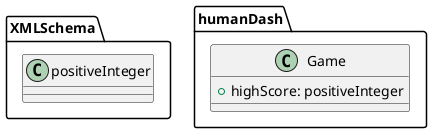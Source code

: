 @startuml
'https://plantuml.com/class-diagram

namespace XMLSchema {

    class positiveInteger
   
}

namespace humanDash {
    class Game {
        + highScore: positiveInteger
    }
}
@enduml